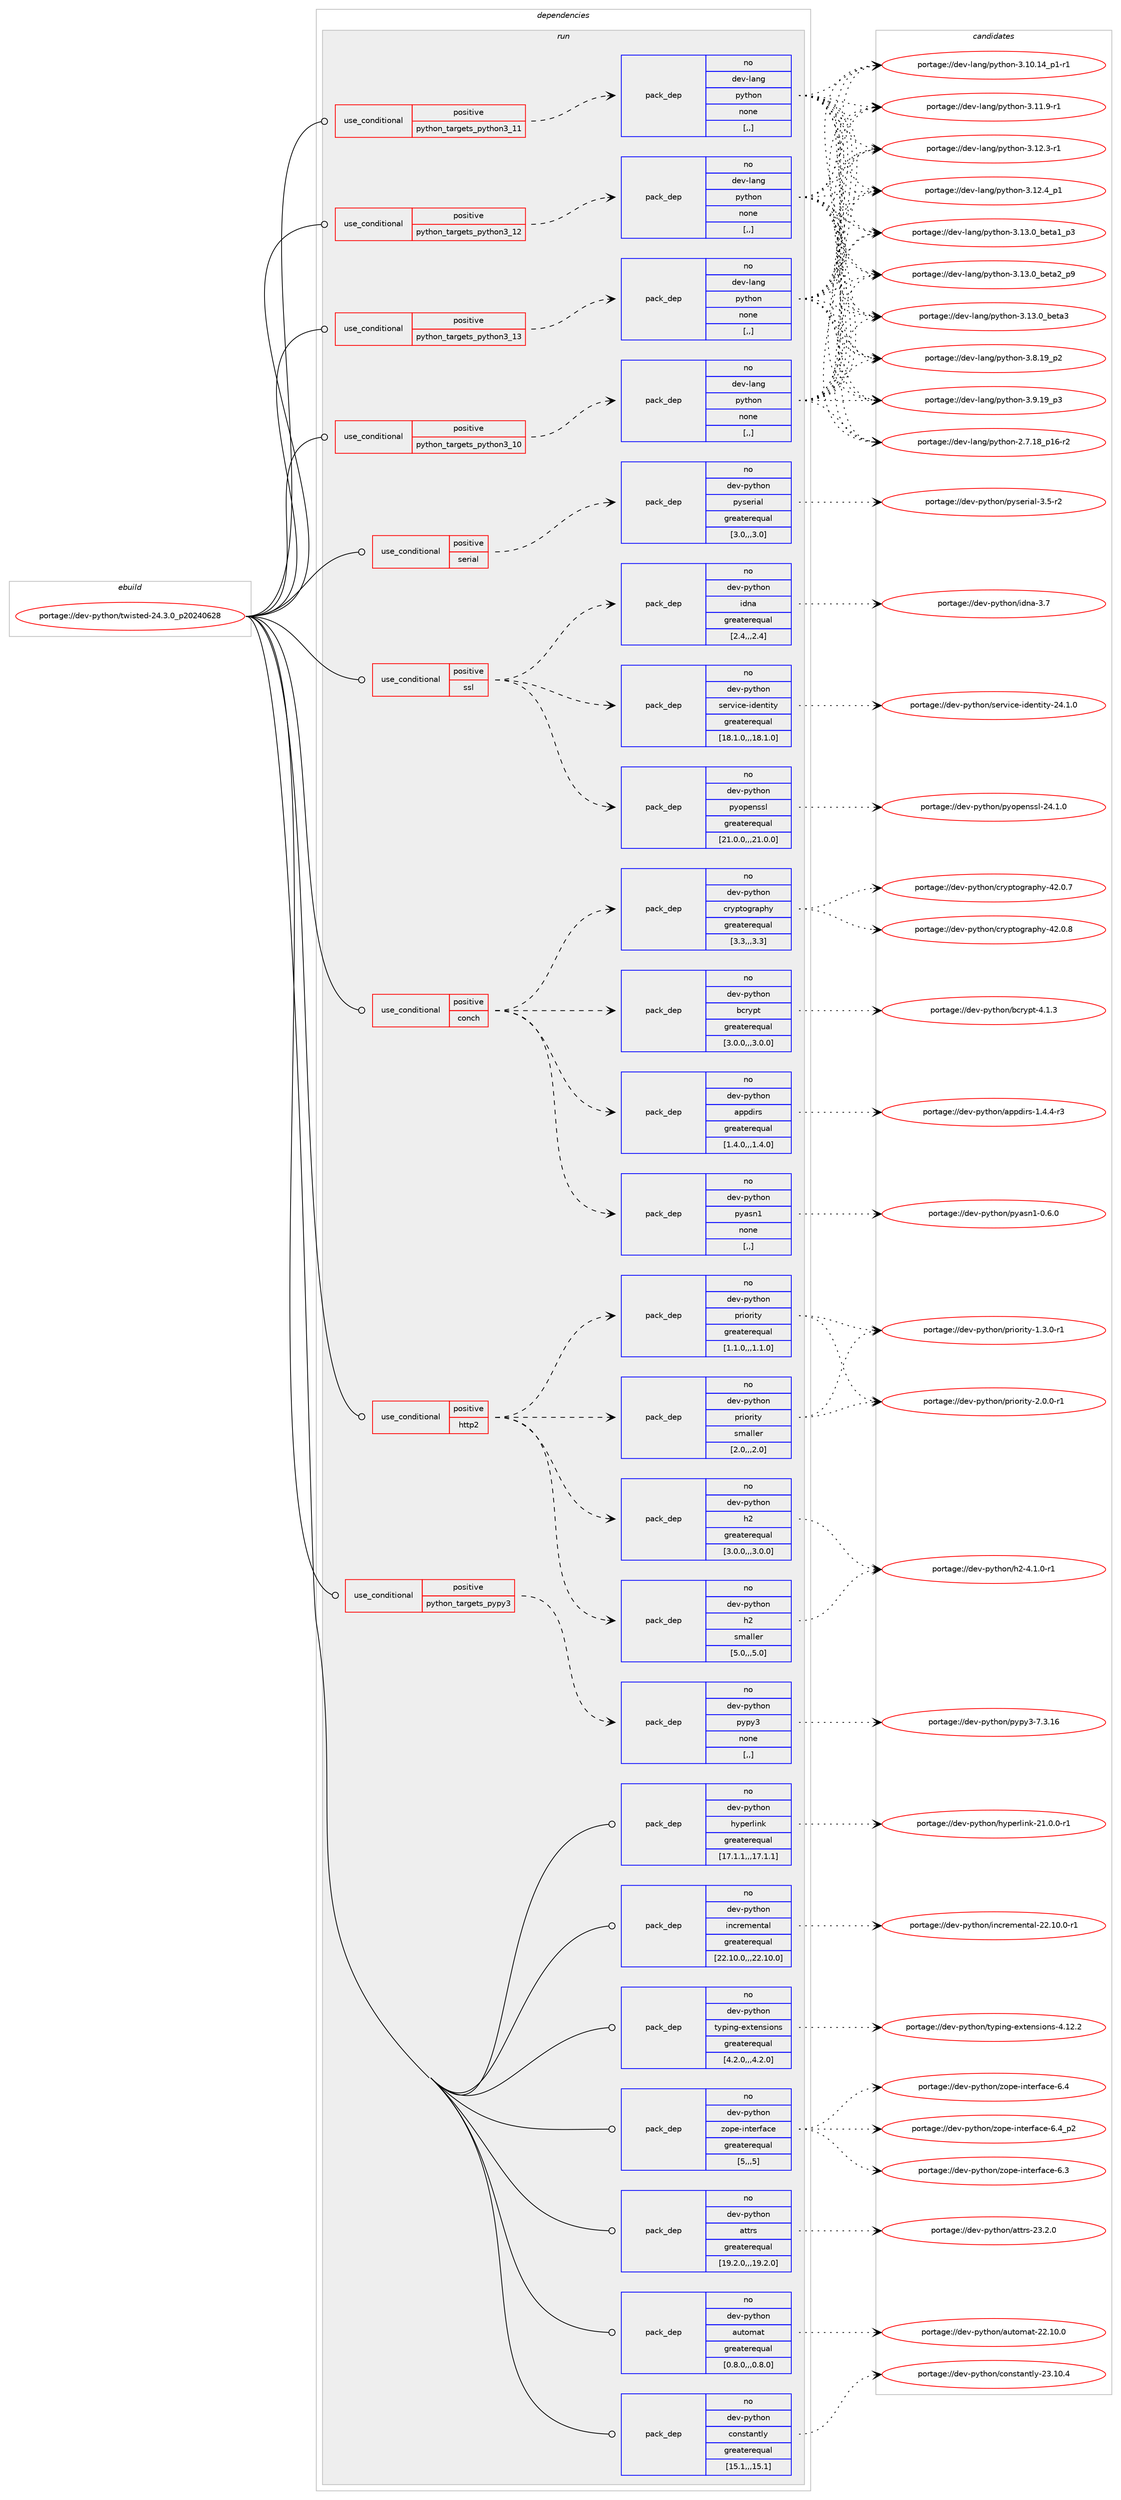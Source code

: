 digraph prolog {

# *************
# Graph options
# *************

newrank=true;
concentrate=true;
compound=true;
graph [rankdir=LR,fontname=Helvetica,fontsize=10,ranksep=1.5];#, ranksep=2.5, nodesep=0.2];
edge  [arrowhead=vee];
node  [fontname=Helvetica,fontsize=10];

# **********
# The ebuild
# **********

subgraph cluster_leftcol {
color=gray;
rank=same;
label=<<i>ebuild</i>>;
id [label="portage://dev-python/twisted-24.3.0_p20240628", color=red, width=4, href="../dev-python/twisted-24.3.0_p20240628.svg"];
}

# ****************
# The dependencies
# ****************

subgraph cluster_midcol {
color=gray;
label=<<i>dependencies</i>>;
subgraph cluster_compile {
fillcolor="#eeeeee";
style=filled;
label=<<i>compile</i>>;
}
subgraph cluster_compileandrun {
fillcolor="#eeeeee";
style=filled;
label=<<i>compile and run</i>>;
}
subgraph cluster_run {
fillcolor="#eeeeee";
style=filled;
label=<<i>run</i>>;
subgraph cond39384 {
dependency162083 [label=<<TABLE BORDER="0" CELLBORDER="1" CELLSPACING="0" CELLPADDING="4"><TR><TD ROWSPAN="3" CELLPADDING="10">use_conditional</TD></TR><TR><TD>positive</TD></TR><TR><TD>conch</TD></TR></TABLE>>, shape=none, color=red];
subgraph pack121459 {
dependency162084 [label=<<TABLE BORDER="0" CELLBORDER="1" CELLSPACING="0" CELLPADDING="4" WIDTH="220"><TR><TD ROWSPAN="6" CELLPADDING="30">pack_dep</TD></TR><TR><TD WIDTH="110">no</TD></TR><TR><TD>dev-python</TD></TR><TR><TD>appdirs</TD></TR><TR><TD>greaterequal</TD></TR><TR><TD>[1.4.0,,,1.4.0]</TD></TR></TABLE>>, shape=none, color=blue];
}
dependency162083:e -> dependency162084:w [weight=20,style="dashed",arrowhead="vee"];
subgraph pack121460 {
dependency162085 [label=<<TABLE BORDER="0" CELLBORDER="1" CELLSPACING="0" CELLPADDING="4" WIDTH="220"><TR><TD ROWSPAN="6" CELLPADDING="30">pack_dep</TD></TR><TR><TD WIDTH="110">no</TD></TR><TR><TD>dev-python</TD></TR><TR><TD>bcrypt</TD></TR><TR><TD>greaterequal</TD></TR><TR><TD>[3.0.0,,,3.0.0]</TD></TR></TABLE>>, shape=none, color=blue];
}
dependency162083:e -> dependency162085:w [weight=20,style="dashed",arrowhead="vee"];
subgraph pack121461 {
dependency162086 [label=<<TABLE BORDER="0" CELLBORDER="1" CELLSPACING="0" CELLPADDING="4" WIDTH="220"><TR><TD ROWSPAN="6" CELLPADDING="30">pack_dep</TD></TR><TR><TD WIDTH="110">no</TD></TR><TR><TD>dev-python</TD></TR><TR><TD>cryptography</TD></TR><TR><TD>greaterequal</TD></TR><TR><TD>[3.3,,,3.3]</TD></TR></TABLE>>, shape=none, color=blue];
}
dependency162083:e -> dependency162086:w [weight=20,style="dashed",arrowhead="vee"];
subgraph pack121462 {
dependency162087 [label=<<TABLE BORDER="0" CELLBORDER="1" CELLSPACING="0" CELLPADDING="4" WIDTH="220"><TR><TD ROWSPAN="6" CELLPADDING="30">pack_dep</TD></TR><TR><TD WIDTH="110">no</TD></TR><TR><TD>dev-python</TD></TR><TR><TD>pyasn1</TD></TR><TR><TD>none</TD></TR><TR><TD>[,,]</TD></TR></TABLE>>, shape=none, color=blue];
}
dependency162083:e -> dependency162087:w [weight=20,style="dashed",arrowhead="vee"];
}
id:e -> dependency162083:w [weight=20,style="solid",arrowhead="odot"];
subgraph cond39385 {
dependency162088 [label=<<TABLE BORDER="0" CELLBORDER="1" CELLSPACING="0" CELLPADDING="4"><TR><TD ROWSPAN="3" CELLPADDING="10">use_conditional</TD></TR><TR><TD>positive</TD></TR><TR><TD>http2</TD></TR></TABLE>>, shape=none, color=red];
subgraph pack121463 {
dependency162089 [label=<<TABLE BORDER="0" CELLBORDER="1" CELLSPACING="0" CELLPADDING="4" WIDTH="220"><TR><TD ROWSPAN="6" CELLPADDING="30">pack_dep</TD></TR><TR><TD WIDTH="110">no</TD></TR><TR><TD>dev-python</TD></TR><TR><TD>h2</TD></TR><TR><TD>smaller</TD></TR><TR><TD>[5.0,,,5.0]</TD></TR></TABLE>>, shape=none, color=blue];
}
dependency162088:e -> dependency162089:w [weight=20,style="dashed",arrowhead="vee"];
subgraph pack121464 {
dependency162090 [label=<<TABLE BORDER="0" CELLBORDER="1" CELLSPACING="0" CELLPADDING="4" WIDTH="220"><TR><TD ROWSPAN="6" CELLPADDING="30">pack_dep</TD></TR><TR><TD WIDTH="110">no</TD></TR><TR><TD>dev-python</TD></TR><TR><TD>h2</TD></TR><TR><TD>greaterequal</TD></TR><TR><TD>[3.0.0,,,3.0.0]</TD></TR></TABLE>>, shape=none, color=blue];
}
dependency162088:e -> dependency162090:w [weight=20,style="dashed",arrowhead="vee"];
subgraph pack121465 {
dependency162091 [label=<<TABLE BORDER="0" CELLBORDER="1" CELLSPACING="0" CELLPADDING="4" WIDTH="220"><TR><TD ROWSPAN="6" CELLPADDING="30">pack_dep</TD></TR><TR><TD WIDTH="110">no</TD></TR><TR><TD>dev-python</TD></TR><TR><TD>priority</TD></TR><TR><TD>smaller</TD></TR><TR><TD>[2.0,,,2.0]</TD></TR></TABLE>>, shape=none, color=blue];
}
dependency162088:e -> dependency162091:w [weight=20,style="dashed",arrowhead="vee"];
subgraph pack121466 {
dependency162092 [label=<<TABLE BORDER="0" CELLBORDER="1" CELLSPACING="0" CELLPADDING="4" WIDTH="220"><TR><TD ROWSPAN="6" CELLPADDING="30">pack_dep</TD></TR><TR><TD WIDTH="110">no</TD></TR><TR><TD>dev-python</TD></TR><TR><TD>priority</TD></TR><TR><TD>greaterequal</TD></TR><TR><TD>[1.1.0,,,1.1.0]</TD></TR></TABLE>>, shape=none, color=blue];
}
dependency162088:e -> dependency162092:w [weight=20,style="dashed",arrowhead="vee"];
}
id:e -> dependency162088:w [weight=20,style="solid",arrowhead="odot"];
subgraph cond39386 {
dependency162093 [label=<<TABLE BORDER="0" CELLBORDER="1" CELLSPACING="0" CELLPADDING="4"><TR><TD ROWSPAN="3" CELLPADDING="10">use_conditional</TD></TR><TR><TD>positive</TD></TR><TR><TD>python_targets_pypy3</TD></TR></TABLE>>, shape=none, color=red];
subgraph pack121467 {
dependency162094 [label=<<TABLE BORDER="0" CELLBORDER="1" CELLSPACING="0" CELLPADDING="4" WIDTH="220"><TR><TD ROWSPAN="6" CELLPADDING="30">pack_dep</TD></TR><TR><TD WIDTH="110">no</TD></TR><TR><TD>dev-python</TD></TR><TR><TD>pypy3</TD></TR><TR><TD>none</TD></TR><TR><TD>[,,]</TD></TR></TABLE>>, shape=none, color=blue];
}
dependency162093:e -> dependency162094:w [weight=20,style="dashed",arrowhead="vee"];
}
id:e -> dependency162093:w [weight=20,style="solid",arrowhead="odot"];
subgraph cond39387 {
dependency162095 [label=<<TABLE BORDER="0" CELLBORDER="1" CELLSPACING="0" CELLPADDING="4"><TR><TD ROWSPAN="3" CELLPADDING="10">use_conditional</TD></TR><TR><TD>positive</TD></TR><TR><TD>python_targets_python3_10</TD></TR></TABLE>>, shape=none, color=red];
subgraph pack121468 {
dependency162096 [label=<<TABLE BORDER="0" CELLBORDER="1" CELLSPACING="0" CELLPADDING="4" WIDTH="220"><TR><TD ROWSPAN="6" CELLPADDING="30">pack_dep</TD></TR><TR><TD WIDTH="110">no</TD></TR><TR><TD>dev-lang</TD></TR><TR><TD>python</TD></TR><TR><TD>none</TD></TR><TR><TD>[,,]</TD></TR></TABLE>>, shape=none, color=blue];
}
dependency162095:e -> dependency162096:w [weight=20,style="dashed",arrowhead="vee"];
}
id:e -> dependency162095:w [weight=20,style="solid",arrowhead="odot"];
subgraph cond39388 {
dependency162097 [label=<<TABLE BORDER="0" CELLBORDER="1" CELLSPACING="0" CELLPADDING="4"><TR><TD ROWSPAN="3" CELLPADDING="10">use_conditional</TD></TR><TR><TD>positive</TD></TR><TR><TD>python_targets_python3_11</TD></TR></TABLE>>, shape=none, color=red];
subgraph pack121469 {
dependency162098 [label=<<TABLE BORDER="0" CELLBORDER="1" CELLSPACING="0" CELLPADDING="4" WIDTH="220"><TR><TD ROWSPAN="6" CELLPADDING="30">pack_dep</TD></TR><TR><TD WIDTH="110">no</TD></TR><TR><TD>dev-lang</TD></TR><TR><TD>python</TD></TR><TR><TD>none</TD></TR><TR><TD>[,,]</TD></TR></TABLE>>, shape=none, color=blue];
}
dependency162097:e -> dependency162098:w [weight=20,style="dashed",arrowhead="vee"];
}
id:e -> dependency162097:w [weight=20,style="solid",arrowhead="odot"];
subgraph cond39389 {
dependency162099 [label=<<TABLE BORDER="0" CELLBORDER="1" CELLSPACING="0" CELLPADDING="4"><TR><TD ROWSPAN="3" CELLPADDING="10">use_conditional</TD></TR><TR><TD>positive</TD></TR><TR><TD>python_targets_python3_12</TD></TR></TABLE>>, shape=none, color=red];
subgraph pack121470 {
dependency162100 [label=<<TABLE BORDER="0" CELLBORDER="1" CELLSPACING="0" CELLPADDING="4" WIDTH="220"><TR><TD ROWSPAN="6" CELLPADDING="30">pack_dep</TD></TR><TR><TD WIDTH="110">no</TD></TR><TR><TD>dev-lang</TD></TR><TR><TD>python</TD></TR><TR><TD>none</TD></TR><TR><TD>[,,]</TD></TR></TABLE>>, shape=none, color=blue];
}
dependency162099:e -> dependency162100:w [weight=20,style="dashed",arrowhead="vee"];
}
id:e -> dependency162099:w [weight=20,style="solid",arrowhead="odot"];
subgraph cond39390 {
dependency162101 [label=<<TABLE BORDER="0" CELLBORDER="1" CELLSPACING="0" CELLPADDING="4"><TR><TD ROWSPAN="3" CELLPADDING="10">use_conditional</TD></TR><TR><TD>positive</TD></TR><TR><TD>python_targets_python3_13</TD></TR></TABLE>>, shape=none, color=red];
subgraph pack121471 {
dependency162102 [label=<<TABLE BORDER="0" CELLBORDER="1" CELLSPACING="0" CELLPADDING="4" WIDTH="220"><TR><TD ROWSPAN="6" CELLPADDING="30">pack_dep</TD></TR><TR><TD WIDTH="110">no</TD></TR><TR><TD>dev-lang</TD></TR><TR><TD>python</TD></TR><TR><TD>none</TD></TR><TR><TD>[,,]</TD></TR></TABLE>>, shape=none, color=blue];
}
dependency162101:e -> dependency162102:w [weight=20,style="dashed",arrowhead="vee"];
}
id:e -> dependency162101:w [weight=20,style="solid",arrowhead="odot"];
subgraph cond39391 {
dependency162103 [label=<<TABLE BORDER="0" CELLBORDER="1" CELLSPACING="0" CELLPADDING="4"><TR><TD ROWSPAN="3" CELLPADDING="10">use_conditional</TD></TR><TR><TD>positive</TD></TR><TR><TD>serial</TD></TR></TABLE>>, shape=none, color=red];
subgraph pack121472 {
dependency162104 [label=<<TABLE BORDER="0" CELLBORDER="1" CELLSPACING="0" CELLPADDING="4" WIDTH="220"><TR><TD ROWSPAN="6" CELLPADDING="30">pack_dep</TD></TR><TR><TD WIDTH="110">no</TD></TR><TR><TD>dev-python</TD></TR><TR><TD>pyserial</TD></TR><TR><TD>greaterequal</TD></TR><TR><TD>[3.0,,,3.0]</TD></TR></TABLE>>, shape=none, color=blue];
}
dependency162103:e -> dependency162104:w [weight=20,style="dashed",arrowhead="vee"];
}
id:e -> dependency162103:w [weight=20,style="solid",arrowhead="odot"];
subgraph cond39392 {
dependency162105 [label=<<TABLE BORDER="0" CELLBORDER="1" CELLSPACING="0" CELLPADDING="4"><TR><TD ROWSPAN="3" CELLPADDING="10">use_conditional</TD></TR><TR><TD>positive</TD></TR><TR><TD>ssl</TD></TR></TABLE>>, shape=none, color=red];
subgraph pack121473 {
dependency162106 [label=<<TABLE BORDER="0" CELLBORDER="1" CELLSPACING="0" CELLPADDING="4" WIDTH="220"><TR><TD ROWSPAN="6" CELLPADDING="30">pack_dep</TD></TR><TR><TD WIDTH="110">no</TD></TR><TR><TD>dev-python</TD></TR><TR><TD>pyopenssl</TD></TR><TR><TD>greaterequal</TD></TR><TR><TD>[21.0.0,,,21.0.0]</TD></TR></TABLE>>, shape=none, color=blue];
}
dependency162105:e -> dependency162106:w [weight=20,style="dashed",arrowhead="vee"];
subgraph pack121474 {
dependency162107 [label=<<TABLE BORDER="0" CELLBORDER="1" CELLSPACING="0" CELLPADDING="4" WIDTH="220"><TR><TD ROWSPAN="6" CELLPADDING="30">pack_dep</TD></TR><TR><TD WIDTH="110">no</TD></TR><TR><TD>dev-python</TD></TR><TR><TD>service-identity</TD></TR><TR><TD>greaterequal</TD></TR><TR><TD>[18.1.0,,,18.1.0]</TD></TR></TABLE>>, shape=none, color=blue];
}
dependency162105:e -> dependency162107:w [weight=20,style="dashed",arrowhead="vee"];
subgraph pack121475 {
dependency162108 [label=<<TABLE BORDER="0" CELLBORDER="1" CELLSPACING="0" CELLPADDING="4" WIDTH="220"><TR><TD ROWSPAN="6" CELLPADDING="30">pack_dep</TD></TR><TR><TD WIDTH="110">no</TD></TR><TR><TD>dev-python</TD></TR><TR><TD>idna</TD></TR><TR><TD>greaterequal</TD></TR><TR><TD>[2.4,,,2.4]</TD></TR></TABLE>>, shape=none, color=blue];
}
dependency162105:e -> dependency162108:w [weight=20,style="dashed",arrowhead="vee"];
}
id:e -> dependency162105:w [weight=20,style="solid",arrowhead="odot"];
subgraph pack121476 {
dependency162109 [label=<<TABLE BORDER="0" CELLBORDER="1" CELLSPACING="0" CELLPADDING="4" WIDTH="220"><TR><TD ROWSPAN="6" CELLPADDING="30">pack_dep</TD></TR><TR><TD WIDTH="110">no</TD></TR><TR><TD>dev-python</TD></TR><TR><TD>attrs</TD></TR><TR><TD>greaterequal</TD></TR><TR><TD>[19.2.0,,,19.2.0]</TD></TR></TABLE>>, shape=none, color=blue];
}
id:e -> dependency162109:w [weight=20,style="solid",arrowhead="odot"];
subgraph pack121477 {
dependency162110 [label=<<TABLE BORDER="0" CELLBORDER="1" CELLSPACING="0" CELLPADDING="4" WIDTH="220"><TR><TD ROWSPAN="6" CELLPADDING="30">pack_dep</TD></TR><TR><TD WIDTH="110">no</TD></TR><TR><TD>dev-python</TD></TR><TR><TD>automat</TD></TR><TR><TD>greaterequal</TD></TR><TR><TD>[0.8.0,,,0.8.0]</TD></TR></TABLE>>, shape=none, color=blue];
}
id:e -> dependency162110:w [weight=20,style="solid",arrowhead="odot"];
subgraph pack121478 {
dependency162111 [label=<<TABLE BORDER="0" CELLBORDER="1" CELLSPACING="0" CELLPADDING="4" WIDTH="220"><TR><TD ROWSPAN="6" CELLPADDING="30">pack_dep</TD></TR><TR><TD WIDTH="110">no</TD></TR><TR><TD>dev-python</TD></TR><TR><TD>constantly</TD></TR><TR><TD>greaterequal</TD></TR><TR><TD>[15.1,,,15.1]</TD></TR></TABLE>>, shape=none, color=blue];
}
id:e -> dependency162111:w [weight=20,style="solid",arrowhead="odot"];
subgraph pack121479 {
dependency162112 [label=<<TABLE BORDER="0" CELLBORDER="1" CELLSPACING="0" CELLPADDING="4" WIDTH="220"><TR><TD ROWSPAN="6" CELLPADDING="30">pack_dep</TD></TR><TR><TD WIDTH="110">no</TD></TR><TR><TD>dev-python</TD></TR><TR><TD>hyperlink</TD></TR><TR><TD>greaterequal</TD></TR><TR><TD>[17.1.1,,,17.1.1]</TD></TR></TABLE>>, shape=none, color=blue];
}
id:e -> dependency162112:w [weight=20,style="solid",arrowhead="odot"];
subgraph pack121480 {
dependency162113 [label=<<TABLE BORDER="0" CELLBORDER="1" CELLSPACING="0" CELLPADDING="4" WIDTH="220"><TR><TD ROWSPAN="6" CELLPADDING="30">pack_dep</TD></TR><TR><TD WIDTH="110">no</TD></TR><TR><TD>dev-python</TD></TR><TR><TD>incremental</TD></TR><TR><TD>greaterequal</TD></TR><TR><TD>[22.10.0,,,22.10.0]</TD></TR></TABLE>>, shape=none, color=blue];
}
id:e -> dependency162113:w [weight=20,style="solid",arrowhead="odot"];
subgraph pack121481 {
dependency162114 [label=<<TABLE BORDER="0" CELLBORDER="1" CELLSPACING="0" CELLPADDING="4" WIDTH="220"><TR><TD ROWSPAN="6" CELLPADDING="30">pack_dep</TD></TR><TR><TD WIDTH="110">no</TD></TR><TR><TD>dev-python</TD></TR><TR><TD>typing-extensions</TD></TR><TR><TD>greaterequal</TD></TR><TR><TD>[4.2.0,,,4.2.0]</TD></TR></TABLE>>, shape=none, color=blue];
}
id:e -> dependency162114:w [weight=20,style="solid",arrowhead="odot"];
subgraph pack121482 {
dependency162115 [label=<<TABLE BORDER="0" CELLBORDER="1" CELLSPACING="0" CELLPADDING="4" WIDTH="220"><TR><TD ROWSPAN="6" CELLPADDING="30">pack_dep</TD></TR><TR><TD WIDTH="110">no</TD></TR><TR><TD>dev-python</TD></TR><TR><TD>zope-interface</TD></TR><TR><TD>greaterequal</TD></TR><TR><TD>[5,,,5]</TD></TR></TABLE>>, shape=none, color=blue];
}
id:e -> dependency162115:w [weight=20,style="solid",arrowhead="odot"];
}
}

# **************
# The candidates
# **************

subgraph cluster_choices {
rank=same;
color=gray;
label=<<i>candidates</i>>;

subgraph choice121459 {
color=black;
nodesep=1;
choice1001011184511212111610411111047971121121001051141154549465246524511451 [label="portage://dev-python/appdirs-1.4.4-r3", color=red, width=4,href="../dev-python/appdirs-1.4.4-r3.svg"];
dependency162084:e -> choice1001011184511212111610411111047971121121001051141154549465246524511451:w [style=dotted,weight="100"];
}
subgraph choice121460 {
color=black;
nodesep=1;
choice10010111845112121116104111110479899114121112116455246494651 [label="portage://dev-python/bcrypt-4.1.3", color=red, width=4,href="../dev-python/bcrypt-4.1.3.svg"];
dependency162085:e -> choice10010111845112121116104111110479899114121112116455246494651:w [style=dotted,weight="100"];
}
subgraph choice121461 {
color=black;
nodesep=1;
choice1001011184511212111610411111047991141211121161111031149711210412145525046484655 [label="portage://dev-python/cryptography-42.0.7", color=red, width=4,href="../dev-python/cryptography-42.0.7.svg"];
choice1001011184511212111610411111047991141211121161111031149711210412145525046484656 [label="portage://dev-python/cryptography-42.0.8", color=red, width=4,href="../dev-python/cryptography-42.0.8.svg"];
dependency162086:e -> choice1001011184511212111610411111047991141211121161111031149711210412145525046484655:w [style=dotted,weight="100"];
dependency162086:e -> choice1001011184511212111610411111047991141211121161111031149711210412145525046484656:w [style=dotted,weight="100"];
}
subgraph choice121462 {
color=black;
nodesep=1;
choice10010111845112121116104111110471121219711511049454846544648 [label="portage://dev-python/pyasn1-0.6.0", color=red, width=4,href="../dev-python/pyasn1-0.6.0.svg"];
dependency162087:e -> choice10010111845112121116104111110471121219711511049454846544648:w [style=dotted,weight="100"];
}
subgraph choice121463 {
color=black;
nodesep=1;
choice1001011184511212111610411111047104504552464946484511449 [label="portage://dev-python/h2-4.1.0-r1", color=red, width=4,href="../dev-python/h2-4.1.0-r1.svg"];
dependency162089:e -> choice1001011184511212111610411111047104504552464946484511449:w [style=dotted,weight="100"];
}
subgraph choice121464 {
color=black;
nodesep=1;
choice1001011184511212111610411111047104504552464946484511449 [label="portage://dev-python/h2-4.1.0-r1", color=red, width=4,href="../dev-python/h2-4.1.0-r1.svg"];
dependency162090:e -> choice1001011184511212111610411111047104504552464946484511449:w [style=dotted,weight="100"];
}
subgraph choice121465 {
color=black;
nodesep=1;
choice10010111845112121116104111110471121141051111141051161214549465146484511449 [label="portage://dev-python/priority-1.3.0-r1", color=red, width=4,href="../dev-python/priority-1.3.0-r1.svg"];
choice10010111845112121116104111110471121141051111141051161214550464846484511449 [label="portage://dev-python/priority-2.0.0-r1", color=red, width=4,href="../dev-python/priority-2.0.0-r1.svg"];
dependency162091:e -> choice10010111845112121116104111110471121141051111141051161214549465146484511449:w [style=dotted,weight="100"];
dependency162091:e -> choice10010111845112121116104111110471121141051111141051161214550464846484511449:w [style=dotted,weight="100"];
}
subgraph choice121466 {
color=black;
nodesep=1;
choice10010111845112121116104111110471121141051111141051161214549465146484511449 [label="portage://dev-python/priority-1.3.0-r1", color=red, width=4,href="../dev-python/priority-1.3.0-r1.svg"];
choice10010111845112121116104111110471121141051111141051161214550464846484511449 [label="portage://dev-python/priority-2.0.0-r1", color=red, width=4,href="../dev-python/priority-2.0.0-r1.svg"];
dependency162092:e -> choice10010111845112121116104111110471121141051111141051161214549465146484511449:w [style=dotted,weight="100"];
dependency162092:e -> choice10010111845112121116104111110471121141051111141051161214550464846484511449:w [style=dotted,weight="100"];
}
subgraph choice121467 {
color=black;
nodesep=1;
choice10010111845112121116104111110471121211121215145554651464954 [label="portage://dev-python/pypy3-7.3.16", color=red, width=4,href="../dev-python/pypy3-7.3.16.svg"];
dependency162094:e -> choice10010111845112121116104111110471121211121215145554651464954:w [style=dotted,weight="100"];
}
subgraph choice121468 {
color=black;
nodesep=1;
choice100101118451089711010347112121116104111110455046554649569511249544511450 [label="portage://dev-lang/python-2.7.18_p16-r2", color=red, width=4,href="../dev-lang/python-2.7.18_p16-r2.svg"];
choice100101118451089711010347112121116104111110455146494846495295112494511449 [label="portage://dev-lang/python-3.10.14_p1-r1", color=red, width=4,href="../dev-lang/python-3.10.14_p1-r1.svg"];
choice100101118451089711010347112121116104111110455146494946574511449 [label="portage://dev-lang/python-3.11.9-r1", color=red, width=4,href="../dev-lang/python-3.11.9-r1.svg"];
choice100101118451089711010347112121116104111110455146495046514511449 [label="portage://dev-lang/python-3.12.3-r1", color=red, width=4,href="../dev-lang/python-3.12.3-r1.svg"];
choice100101118451089711010347112121116104111110455146495046529511249 [label="portage://dev-lang/python-3.12.4_p1", color=red, width=4,href="../dev-lang/python-3.12.4_p1.svg"];
choice10010111845108971101034711212111610411111045514649514648959810111697499511251 [label="portage://dev-lang/python-3.13.0_beta1_p3", color=red, width=4,href="../dev-lang/python-3.13.0_beta1_p3.svg"];
choice10010111845108971101034711212111610411111045514649514648959810111697509511257 [label="portage://dev-lang/python-3.13.0_beta2_p9", color=red, width=4,href="../dev-lang/python-3.13.0_beta2_p9.svg"];
choice1001011184510897110103471121211161041111104551464951464895981011169751 [label="portage://dev-lang/python-3.13.0_beta3", color=red, width=4,href="../dev-lang/python-3.13.0_beta3.svg"];
choice100101118451089711010347112121116104111110455146564649579511250 [label="portage://dev-lang/python-3.8.19_p2", color=red, width=4,href="../dev-lang/python-3.8.19_p2.svg"];
choice100101118451089711010347112121116104111110455146574649579511251 [label="portage://dev-lang/python-3.9.19_p3", color=red, width=4,href="../dev-lang/python-3.9.19_p3.svg"];
dependency162096:e -> choice100101118451089711010347112121116104111110455046554649569511249544511450:w [style=dotted,weight="100"];
dependency162096:e -> choice100101118451089711010347112121116104111110455146494846495295112494511449:w [style=dotted,weight="100"];
dependency162096:e -> choice100101118451089711010347112121116104111110455146494946574511449:w [style=dotted,weight="100"];
dependency162096:e -> choice100101118451089711010347112121116104111110455146495046514511449:w [style=dotted,weight="100"];
dependency162096:e -> choice100101118451089711010347112121116104111110455146495046529511249:w [style=dotted,weight="100"];
dependency162096:e -> choice10010111845108971101034711212111610411111045514649514648959810111697499511251:w [style=dotted,weight="100"];
dependency162096:e -> choice10010111845108971101034711212111610411111045514649514648959810111697509511257:w [style=dotted,weight="100"];
dependency162096:e -> choice1001011184510897110103471121211161041111104551464951464895981011169751:w [style=dotted,weight="100"];
dependency162096:e -> choice100101118451089711010347112121116104111110455146564649579511250:w [style=dotted,weight="100"];
dependency162096:e -> choice100101118451089711010347112121116104111110455146574649579511251:w [style=dotted,weight="100"];
}
subgraph choice121469 {
color=black;
nodesep=1;
choice100101118451089711010347112121116104111110455046554649569511249544511450 [label="portage://dev-lang/python-2.7.18_p16-r2", color=red, width=4,href="../dev-lang/python-2.7.18_p16-r2.svg"];
choice100101118451089711010347112121116104111110455146494846495295112494511449 [label="portage://dev-lang/python-3.10.14_p1-r1", color=red, width=4,href="../dev-lang/python-3.10.14_p1-r1.svg"];
choice100101118451089711010347112121116104111110455146494946574511449 [label="portage://dev-lang/python-3.11.9-r1", color=red, width=4,href="../dev-lang/python-3.11.9-r1.svg"];
choice100101118451089711010347112121116104111110455146495046514511449 [label="portage://dev-lang/python-3.12.3-r1", color=red, width=4,href="../dev-lang/python-3.12.3-r1.svg"];
choice100101118451089711010347112121116104111110455146495046529511249 [label="portage://dev-lang/python-3.12.4_p1", color=red, width=4,href="../dev-lang/python-3.12.4_p1.svg"];
choice10010111845108971101034711212111610411111045514649514648959810111697499511251 [label="portage://dev-lang/python-3.13.0_beta1_p3", color=red, width=4,href="../dev-lang/python-3.13.0_beta1_p3.svg"];
choice10010111845108971101034711212111610411111045514649514648959810111697509511257 [label="portage://dev-lang/python-3.13.0_beta2_p9", color=red, width=4,href="../dev-lang/python-3.13.0_beta2_p9.svg"];
choice1001011184510897110103471121211161041111104551464951464895981011169751 [label="portage://dev-lang/python-3.13.0_beta3", color=red, width=4,href="../dev-lang/python-3.13.0_beta3.svg"];
choice100101118451089711010347112121116104111110455146564649579511250 [label="portage://dev-lang/python-3.8.19_p2", color=red, width=4,href="../dev-lang/python-3.8.19_p2.svg"];
choice100101118451089711010347112121116104111110455146574649579511251 [label="portage://dev-lang/python-3.9.19_p3", color=red, width=4,href="../dev-lang/python-3.9.19_p3.svg"];
dependency162098:e -> choice100101118451089711010347112121116104111110455046554649569511249544511450:w [style=dotted,weight="100"];
dependency162098:e -> choice100101118451089711010347112121116104111110455146494846495295112494511449:w [style=dotted,weight="100"];
dependency162098:e -> choice100101118451089711010347112121116104111110455146494946574511449:w [style=dotted,weight="100"];
dependency162098:e -> choice100101118451089711010347112121116104111110455146495046514511449:w [style=dotted,weight="100"];
dependency162098:e -> choice100101118451089711010347112121116104111110455146495046529511249:w [style=dotted,weight="100"];
dependency162098:e -> choice10010111845108971101034711212111610411111045514649514648959810111697499511251:w [style=dotted,weight="100"];
dependency162098:e -> choice10010111845108971101034711212111610411111045514649514648959810111697509511257:w [style=dotted,weight="100"];
dependency162098:e -> choice1001011184510897110103471121211161041111104551464951464895981011169751:w [style=dotted,weight="100"];
dependency162098:e -> choice100101118451089711010347112121116104111110455146564649579511250:w [style=dotted,weight="100"];
dependency162098:e -> choice100101118451089711010347112121116104111110455146574649579511251:w [style=dotted,weight="100"];
}
subgraph choice121470 {
color=black;
nodesep=1;
choice100101118451089711010347112121116104111110455046554649569511249544511450 [label="portage://dev-lang/python-2.7.18_p16-r2", color=red, width=4,href="../dev-lang/python-2.7.18_p16-r2.svg"];
choice100101118451089711010347112121116104111110455146494846495295112494511449 [label="portage://dev-lang/python-3.10.14_p1-r1", color=red, width=4,href="../dev-lang/python-3.10.14_p1-r1.svg"];
choice100101118451089711010347112121116104111110455146494946574511449 [label="portage://dev-lang/python-3.11.9-r1", color=red, width=4,href="../dev-lang/python-3.11.9-r1.svg"];
choice100101118451089711010347112121116104111110455146495046514511449 [label="portage://dev-lang/python-3.12.3-r1", color=red, width=4,href="../dev-lang/python-3.12.3-r1.svg"];
choice100101118451089711010347112121116104111110455146495046529511249 [label="portage://dev-lang/python-3.12.4_p1", color=red, width=4,href="../dev-lang/python-3.12.4_p1.svg"];
choice10010111845108971101034711212111610411111045514649514648959810111697499511251 [label="portage://dev-lang/python-3.13.0_beta1_p3", color=red, width=4,href="../dev-lang/python-3.13.0_beta1_p3.svg"];
choice10010111845108971101034711212111610411111045514649514648959810111697509511257 [label="portage://dev-lang/python-3.13.0_beta2_p9", color=red, width=4,href="../dev-lang/python-3.13.0_beta2_p9.svg"];
choice1001011184510897110103471121211161041111104551464951464895981011169751 [label="portage://dev-lang/python-3.13.0_beta3", color=red, width=4,href="../dev-lang/python-3.13.0_beta3.svg"];
choice100101118451089711010347112121116104111110455146564649579511250 [label="portage://dev-lang/python-3.8.19_p2", color=red, width=4,href="../dev-lang/python-3.8.19_p2.svg"];
choice100101118451089711010347112121116104111110455146574649579511251 [label="portage://dev-lang/python-3.9.19_p3", color=red, width=4,href="../dev-lang/python-3.9.19_p3.svg"];
dependency162100:e -> choice100101118451089711010347112121116104111110455046554649569511249544511450:w [style=dotted,weight="100"];
dependency162100:e -> choice100101118451089711010347112121116104111110455146494846495295112494511449:w [style=dotted,weight="100"];
dependency162100:e -> choice100101118451089711010347112121116104111110455146494946574511449:w [style=dotted,weight="100"];
dependency162100:e -> choice100101118451089711010347112121116104111110455146495046514511449:w [style=dotted,weight="100"];
dependency162100:e -> choice100101118451089711010347112121116104111110455146495046529511249:w [style=dotted,weight="100"];
dependency162100:e -> choice10010111845108971101034711212111610411111045514649514648959810111697499511251:w [style=dotted,weight="100"];
dependency162100:e -> choice10010111845108971101034711212111610411111045514649514648959810111697509511257:w [style=dotted,weight="100"];
dependency162100:e -> choice1001011184510897110103471121211161041111104551464951464895981011169751:w [style=dotted,weight="100"];
dependency162100:e -> choice100101118451089711010347112121116104111110455146564649579511250:w [style=dotted,weight="100"];
dependency162100:e -> choice100101118451089711010347112121116104111110455146574649579511251:w [style=dotted,weight="100"];
}
subgraph choice121471 {
color=black;
nodesep=1;
choice100101118451089711010347112121116104111110455046554649569511249544511450 [label="portage://dev-lang/python-2.7.18_p16-r2", color=red, width=4,href="../dev-lang/python-2.7.18_p16-r2.svg"];
choice100101118451089711010347112121116104111110455146494846495295112494511449 [label="portage://dev-lang/python-3.10.14_p1-r1", color=red, width=4,href="../dev-lang/python-3.10.14_p1-r1.svg"];
choice100101118451089711010347112121116104111110455146494946574511449 [label="portage://dev-lang/python-3.11.9-r1", color=red, width=4,href="../dev-lang/python-3.11.9-r1.svg"];
choice100101118451089711010347112121116104111110455146495046514511449 [label="portage://dev-lang/python-3.12.3-r1", color=red, width=4,href="../dev-lang/python-3.12.3-r1.svg"];
choice100101118451089711010347112121116104111110455146495046529511249 [label="portage://dev-lang/python-3.12.4_p1", color=red, width=4,href="../dev-lang/python-3.12.4_p1.svg"];
choice10010111845108971101034711212111610411111045514649514648959810111697499511251 [label="portage://dev-lang/python-3.13.0_beta1_p3", color=red, width=4,href="../dev-lang/python-3.13.0_beta1_p3.svg"];
choice10010111845108971101034711212111610411111045514649514648959810111697509511257 [label="portage://dev-lang/python-3.13.0_beta2_p9", color=red, width=4,href="../dev-lang/python-3.13.0_beta2_p9.svg"];
choice1001011184510897110103471121211161041111104551464951464895981011169751 [label="portage://dev-lang/python-3.13.0_beta3", color=red, width=4,href="../dev-lang/python-3.13.0_beta3.svg"];
choice100101118451089711010347112121116104111110455146564649579511250 [label="portage://dev-lang/python-3.8.19_p2", color=red, width=4,href="../dev-lang/python-3.8.19_p2.svg"];
choice100101118451089711010347112121116104111110455146574649579511251 [label="portage://dev-lang/python-3.9.19_p3", color=red, width=4,href="../dev-lang/python-3.9.19_p3.svg"];
dependency162102:e -> choice100101118451089711010347112121116104111110455046554649569511249544511450:w [style=dotted,weight="100"];
dependency162102:e -> choice100101118451089711010347112121116104111110455146494846495295112494511449:w [style=dotted,weight="100"];
dependency162102:e -> choice100101118451089711010347112121116104111110455146494946574511449:w [style=dotted,weight="100"];
dependency162102:e -> choice100101118451089711010347112121116104111110455146495046514511449:w [style=dotted,weight="100"];
dependency162102:e -> choice100101118451089711010347112121116104111110455146495046529511249:w [style=dotted,weight="100"];
dependency162102:e -> choice10010111845108971101034711212111610411111045514649514648959810111697499511251:w [style=dotted,weight="100"];
dependency162102:e -> choice10010111845108971101034711212111610411111045514649514648959810111697509511257:w [style=dotted,weight="100"];
dependency162102:e -> choice1001011184510897110103471121211161041111104551464951464895981011169751:w [style=dotted,weight="100"];
dependency162102:e -> choice100101118451089711010347112121116104111110455146564649579511250:w [style=dotted,weight="100"];
dependency162102:e -> choice100101118451089711010347112121116104111110455146574649579511251:w [style=dotted,weight="100"];
}
subgraph choice121472 {
color=black;
nodesep=1;
choice100101118451121211161041111104711212111510111410597108455146534511450 [label="portage://dev-python/pyserial-3.5-r2", color=red, width=4,href="../dev-python/pyserial-3.5-r2.svg"];
dependency162104:e -> choice100101118451121211161041111104711212111510111410597108455146534511450:w [style=dotted,weight="100"];
}
subgraph choice121473 {
color=black;
nodesep=1;
choice100101118451121211161041111104711212111111210111011511510845505246494648 [label="portage://dev-python/pyopenssl-24.1.0", color=red, width=4,href="../dev-python/pyopenssl-24.1.0.svg"];
dependency162106:e -> choice100101118451121211161041111104711212111111210111011511510845505246494648:w [style=dotted,weight="100"];
}
subgraph choice121474 {
color=black;
nodesep=1;
choice1001011184511212111610411111047115101114118105991014510510010111011610511612145505246494648 [label="portage://dev-python/service-identity-24.1.0", color=red, width=4,href="../dev-python/service-identity-24.1.0.svg"];
dependency162107:e -> choice1001011184511212111610411111047115101114118105991014510510010111011610511612145505246494648:w [style=dotted,weight="100"];
}
subgraph choice121475 {
color=black;
nodesep=1;
choice10010111845112121116104111110471051001109745514655 [label="portage://dev-python/idna-3.7", color=red, width=4,href="../dev-python/idna-3.7.svg"];
dependency162108:e -> choice10010111845112121116104111110471051001109745514655:w [style=dotted,weight="100"];
}
subgraph choice121476 {
color=black;
nodesep=1;
choice10010111845112121116104111110479711611611411545505146504648 [label="portage://dev-python/attrs-23.2.0", color=red, width=4,href="../dev-python/attrs-23.2.0.svg"];
dependency162109:e -> choice10010111845112121116104111110479711611611411545505146504648:w [style=dotted,weight="100"];
}
subgraph choice121477 {
color=black;
nodesep=1;
choice100101118451121211161041111104797117116111109971164550504649484648 [label="portage://dev-python/automat-22.10.0", color=red, width=4,href="../dev-python/automat-22.10.0.svg"];
dependency162110:e -> choice100101118451121211161041111104797117116111109971164550504649484648:w [style=dotted,weight="100"];
}
subgraph choice121478 {
color=black;
nodesep=1;
choice100101118451121211161041111104799111110115116971101161081214550514649484652 [label="portage://dev-python/constantly-23.10.4", color=red, width=4,href="../dev-python/constantly-23.10.4.svg"];
dependency162111:e -> choice100101118451121211161041111104799111110115116971101161081214550514649484652:w [style=dotted,weight="100"];
}
subgraph choice121479 {
color=black;
nodesep=1;
choice1001011184511212111610411111047104121112101114108105110107455049464846484511449 [label="portage://dev-python/hyperlink-21.0.0-r1", color=red, width=4,href="../dev-python/hyperlink-21.0.0-r1.svg"];
dependency162112:e -> choice1001011184511212111610411111047104121112101114108105110107455049464846484511449:w [style=dotted,weight="100"];
}
subgraph choice121480 {
color=black;
nodesep=1;
choice1001011184511212111610411111047105110991141011091011101169710845505046494846484511449 [label="portage://dev-python/incremental-22.10.0-r1", color=red, width=4,href="../dev-python/incremental-22.10.0-r1.svg"];
dependency162113:e -> choice1001011184511212111610411111047105110991141011091011101169710845505046494846484511449:w [style=dotted,weight="100"];
}
subgraph choice121481 {
color=black;
nodesep=1;
choice10010111845112121116104111110471161211121051101034510112011610111011510511111011545524649504650 [label="portage://dev-python/typing-extensions-4.12.2", color=red, width=4,href="../dev-python/typing-extensions-4.12.2.svg"];
dependency162114:e -> choice10010111845112121116104111110471161211121051101034510112011610111011510511111011545524649504650:w [style=dotted,weight="100"];
}
subgraph choice121482 {
color=black;
nodesep=1;
choice100101118451121211161041111104712211111210145105110116101114102979910145544651 [label="portage://dev-python/zope-interface-6.3", color=red, width=4,href="../dev-python/zope-interface-6.3.svg"];
choice100101118451121211161041111104712211111210145105110116101114102979910145544652 [label="portage://dev-python/zope-interface-6.4", color=red, width=4,href="../dev-python/zope-interface-6.4.svg"];
choice1001011184511212111610411111047122111112101451051101161011141029799101455446529511250 [label="portage://dev-python/zope-interface-6.4_p2", color=red, width=4,href="../dev-python/zope-interface-6.4_p2.svg"];
dependency162115:e -> choice100101118451121211161041111104712211111210145105110116101114102979910145544651:w [style=dotted,weight="100"];
dependency162115:e -> choice100101118451121211161041111104712211111210145105110116101114102979910145544652:w [style=dotted,weight="100"];
dependency162115:e -> choice1001011184511212111610411111047122111112101451051101161011141029799101455446529511250:w [style=dotted,weight="100"];
}
}

}
